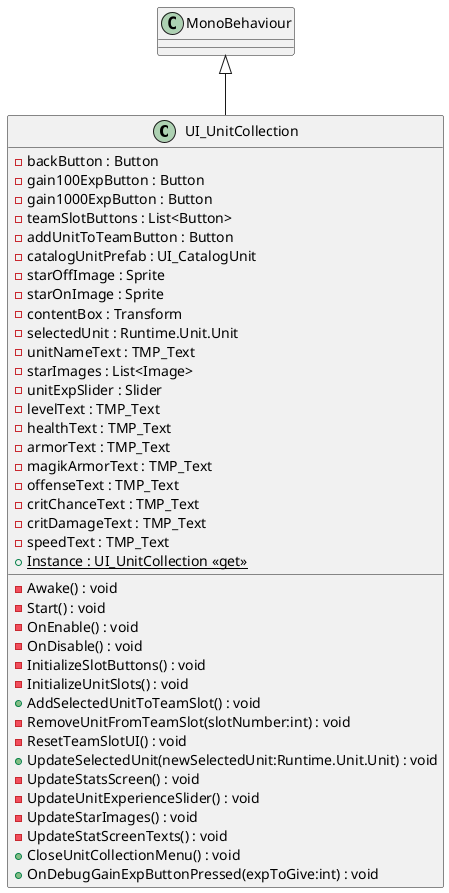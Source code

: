 @startuml
class UI_UnitCollection {
    - backButton : Button
    - gain100ExpButton : Button
    - gain1000ExpButton : Button
    - teamSlotButtons : List<Button>
    - addUnitToTeamButton : Button
    - catalogUnitPrefab : UI_CatalogUnit
    - starOffImage : Sprite
    - starOnImage : Sprite
    - contentBox : Transform
    - selectedUnit : Runtime.Unit.Unit
    - unitNameText : TMP_Text
    - starImages : List<Image>
    - unitExpSlider : Slider
    - levelText : TMP_Text
    - healthText : TMP_Text
    - armorText : TMP_Text
    - magikArmorText : TMP_Text
    - offenseText : TMP_Text
    - critChanceText : TMP_Text
    - critDamageText : TMP_Text
    - speedText : TMP_Text
    + {static} Instance : UI_UnitCollection <<get>>
    - Awake() : void
    - Start() : void
    - OnEnable() : void
    - OnDisable() : void
    - InitializeSlotButtons() : void
    - InitializeUnitSlots() : void
    + AddSelectedUnitToTeamSlot() : void
    - RemoveUnitFromTeamSlot(slotNumber:int) : void
    - ResetTeamSlotUI() : void
    + UpdateSelectedUnit(newSelectedUnit:Runtime.Unit.Unit) : void
    - UpdateStatsScreen() : void
    - UpdateUnitExperienceSlider() : void
    - UpdateStarImages() : void
    - UpdateStatScreenTexts() : void
    + CloseUnitCollectionMenu() : void
    + OnDebugGainExpButtonPressed(expToGive:int) : void
}
MonoBehaviour <|-- UI_UnitCollection
@enduml
